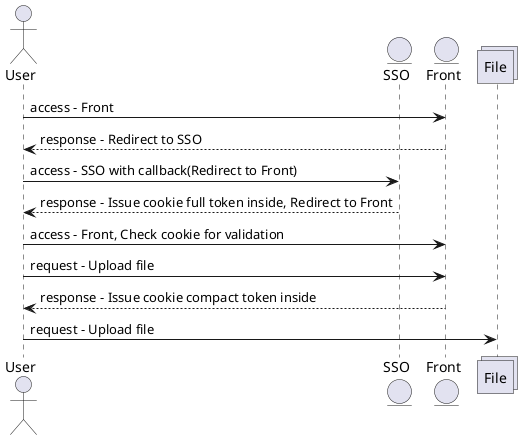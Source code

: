 @startuml

actor User

entity SSO
entity Front
collections File


User -> Front : access - Front
Front --> User : response - Redirect to SSO
User -> SSO : access - SSO with callback(Redirect to Front)
SSO --> User : response - Issue cookie full token inside, Redirect to Front
User -> Front : access - Front, Check cookie for validation
User -> Front : request - Upload file
Front --> User : response - Issue cookie compact token inside
User -> File : request - Upload file

@enduml